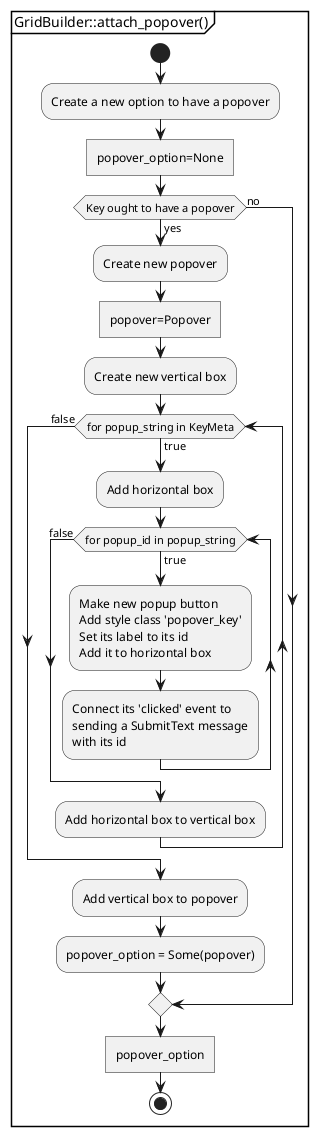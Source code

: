 @startuml grid_builder_attach_popover

partition "GridBuilder::attach_popover()"{
  start
  :Create a new option to have a popover;
  :popover_option=None]

  if (Key ought to have a popover) then (yes)
    :Create new popover;
    :popover=Popover]
    :Create new vertical box;
    while (for popup_string in KeyMeta) is (true)
      :Add horizontal box;
      while (for popup_id in popup_string) is (true)
        :Make new popup button
        Add style class 'popover_key'
        Set its label to its id
        Add it to horizontal box;
        :Connect its 'clicked' event to 
        sending a SubmitText message
        with its id;
      endwhile (false)
      :Add horizontal box to vertical box;
    endwhile (false)
    :Add vertical box to popover;
    :popover_option = Some(popover);
  else (no)
  endif
  :popover_option]
  stop
}
@enduml